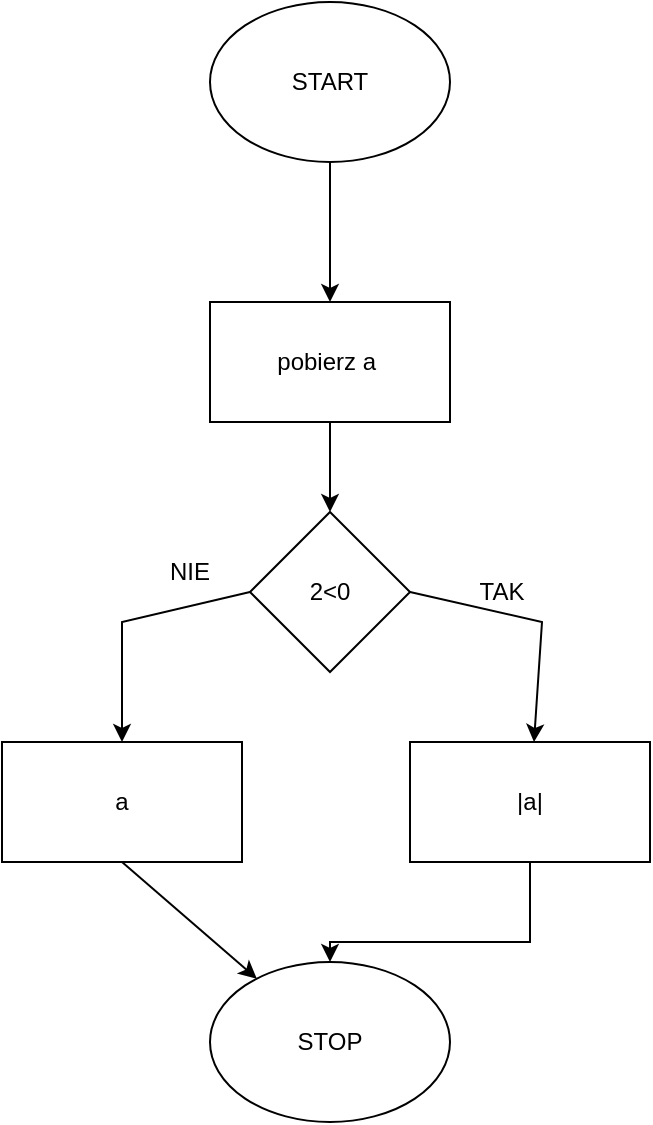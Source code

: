 <mxfile version="20.8.23" type="github">
  <diagram id="C5RBs43oDa-KdzZeNtuy" name="Page-1">
    <mxGraphModel dx="1627" dy="1965" grid="1" gridSize="10" guides="1" tooltips="1" connect="1" arrows="1" fold="1" page="1" pageScale="1" pageWidth="827" pageHeight="1169" math="0" shadow="0">
      <root>
        <mxCell id="WIyWlLk6GJQsqaUBKTNV-0" />
        <mxCell id="WIyWlLk6GJQsqaUBKTNV-1" parent="WIyWlLk6GJQsqaUBKTNV-0" />
        <mxCell id="RsSdaprGsyIXPCG9BPT4-3" value="2&amp;lt;0" style="rhombus;whiteSpace=wrap;html=1;" vertex="1" parent="WIyWlLk6GJQsqaUBKTNV-1">
          <mxGeometry x="314" y="-855" width="80" height="80" as="geometry" />
        </mxCell>
        <mxCell id="RsSdaprGsyIXPCG9BPT4-4" value="" style="endArrow=classic;html=1;rounded=0;exitX=1;exitY=0.5;exitDx=0;exitDy=0;" edge="1" parent="WIyWlLk6GJQsqaUBKTNV-1" source="RsSdaprGsyIXPCG9BPT4-3" target="RsSdaprGsyIXPCG9BPT4-19">
          <mxGeometry width="50" height="50" relative="1" as="geometry">
            <mxPoint x="360" y="-850" as="sourcePoint" />
            <mxPoint x="460" y="-750" as="targetPoint" />
            <Array as="points">
              <mxPoint x="460" y="-800" />
            </Array>
          </mxGeometry>
        </mxCell>
        <mxCell id="RsSdaprGsyIXPCG9BPT4-5" value="" style="endArrow=classic;html=1;rounded=0;exitX=0;exitY=0.5;exitDx=0;exitDy=0;" edge="1" parent="WIyWlLk6GJQsqaUBKTNV-1" source="RsSdaprGsyIXPCG9BPT4-3" target="RsSdaprGsyIXPCG9BPT4-17">
          <mxGeometry width="50" height="50" relative="1" as="geometry">
            <mxPoint x="360" y="-850" as="sourcePoint" />
            <mxPoint x="260" y="-720" as="targetPoint" />
            <Array as="points">
              <mxPoint x="250" y="-800" />
            </Array>
          </mxGeometry>
        </mxCell>
        <mxCell id="RsSdaprGsyIXPCG9BPT4-6" value="NIE" style="text;html=1;strokeColor=none;fillColor=none;align=center;verticalAlign=middle;whiteSpace=wrap;rounded=0;" vertex="1" parent="WIyWlLk6GJQsqaUBKTNV-1">
          <mxGeometry x="254" y="-840" width="60" height="30" as="geometry" />
        </mxCell>
        <mxCell id="RsSdaprGsyIXPCG9BPT4-7" value="TAK" style="text;html=1;strokeColor=none;fillColor=none;align=center;verticalAlign=middle;whiteSpace=wrap;rounded=0;" vertex="1" parent="WIyWlLk6GJQsqaUBKTNV-1">
          <mxGeometry x="410" y="-830" width="60" height="30" as="geometry" />
        </mxCell>
        <mxCell id="RsSdaprGsyIXPCG9BPT4-9" value="START" style="ellipse;whiteSpace=wrap;html=1;" vertex="1" parent="WIyWlLk6GJQsqaUBKTNV-1">
          <mxGeometry x="294" y="-1110" width="120" height="80" as="geometry" />
        </mxCell>
        <mxCell id="RsSdaprGsyIXPCG9BPT4-11" value="pobierz a&amp;nbsp;" style="rounded=0;whiteSpace=wrap;html=1;" vertex="1" parent="WIyWlLk6GJQsqaUBKTNV-1">
          <mxGeometry x="294" y="-960" width="120" height="60" as="geometry" />
        </mxCell>
        <mxCell id="RsSdaprGsyIXPCG9BPT4-13" value="" style="endArrow=classic;html=1;rounded=0;exitX=0.5;exitY=1;exitDx=0;exitDy=0;entryX=0.5;entryY=0;entryDx=0;entryDy=0;" edge="1" parent="WIyWlLk6GJQsqaUBKTNV-1" source="RsSdaprGsyIXPCG9BPT4-9" target="RsSdaprGsyIXPCG9BPT4-11">
          <mxGeometry width="50" height="50" relative="1" as="geometry">
            <mxPoint x="600" y="-720" as="sourcePoint" />
            <mxPoint x="410" y="-780" as="targetPoint" />
          </mxGeometry>
        </mxCell>
        <mxCell id="RsSdaprGsyIXPCG9BPT4-14" value="" style="endArrow=classic;html=1;rounded=0;exitX=0.5;exitY=1;exitDx=0;exitDy=0;" edge="1" parent="WIyWlLk6GJQsqaUBKTNV-1" source="RsSdaprGsyIXPCG9BPT4-11" target="RsSdaprGsyIXPCG9BPT4-3">
          <mxGeometry width="50" height="50" relative="1" as="geometry">
            <mxPoint x="360" y="-730" as="sourcePoint" />
            <mxPoint x="410" y="-780" as="targetPoint" />
          </mxGeometry>
        </mxCell>
        <mxCell id="RsSdaprGsyIXPCG9BPT4-17" value="a" style="rounded=0;whiteSpace=wrap;html=1;" vertex="1" parent="WIyWlLk6GJQsqaUBKTNV-1">
          <mxGeometry x="190" y="-740" width="120" height="60" as="geometry" />
        </mxCell>
        <mxCell id="RsSdaprGsyIXPCG9BPT4-22" value="" style="edgeStyle=orthogonalEdgeStyle;rounded=0;orthogonalLoop=1;jettySize=auto;html=1;" edge="1" parent="WIyWlLk6GJQsqaUBKTNV-1" source="RsSdaprGsyIXPCG9BPT4-19" target="RsSdaprGsyIXPCG9BPT4-20">
          <mxGeometry relative="1" as="geometry">
            <Array as="points">
              <mxPoint x="454" y="-640" />
              <mxPoint x="354" y="-640" />
            </Array>
          </mxGeometry>
        </mxCell>
        <mxCell id="RsSdaprGsyIXPCG9BPT4-19" value="|a|" style="rounded=0;whiteSpace=wrap;html=1;" vertex="1" parent="WIyWlLk6GJQsqaUBKTNV-1">
          <mxGeometry x="394" y="-740" width="120" height="60" as="geometry" />
        </mxCell>
        <mxCell id="RsSdaprGsyIXPCG9BPT4-20" value="STOP" style="ellipse;whiteSpace=wrap;html=1;" vertex="1" parent="WIyWlLk6GJQsqaUBKTNV-1">
          <mxGeometry x="294" y="-630" width="120" height="80" as="geometry" />
        </mxCell>
        <mxCell id="RsSdaprGsyIXPCG9BPT4-23" value="" style="endArrow=classic;html=1;rounded=0;exitX=0.5;exitY=1;exitDx=0;exitDy=0;" edge="1" parent="WIyWlLk6GJQsqaUBKTNV-1" source="RsSdaprGsyIXPCG9BPT4-17" target="RsSdaprGsyIXPCG9BPT4-20">
          <mxGeometry width="50" height="50" relative="1" as="geometry">
            <mxPoint x="360" y="-730" as="sourcePoint" />
            <mxPoint x="410" y="-780" as="targetPoint" />
          </mxGeometry>
        </mxCell>
      </root>
    </mxGraphModel>
  </diagram>
</mxfile>
